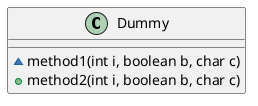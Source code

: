 @startuml

class Dummy {
 ~method1(int i, boolean b, char c)
 +method2(int i, boolean b, char c)
}

@enduml
